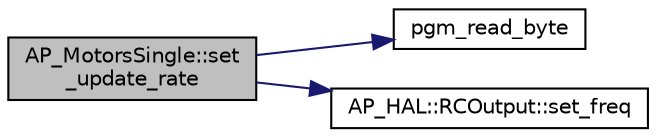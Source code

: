 digraph "AP_MotorsSingle::set_update_rate"
{
 // INTERACTIVE_SVG=YES
  edge [fontname="Helvetica",fontsize="10",labelfontname="Helvetica",labelfontsize="10"];
  node [fontname="Helvetica",fontsize="10",shape=record];
  rankdir="LR";
  Node1 [label="AP_MotorsSingle::set\l_update_rate",height=0.2,width=0.4,color="black", fillcolor="grey75", style="filled" fontcolor="black"];
  Node1 -> Node2 [color="midnightblue",fontsize="10",style="solid",fontname="Helvetica"];
  Node2 [label="pgm_read_byte",height=0.2,width=0.4,color="black", fillcolor="white", style="filled",URL="$AP__Progmem__Identity_8h.html#a1514e0408e036062b4af844baaf567da"];
  Node1 -> Node3 [color="midnightblue",fontsize="10",style="solid",fontname="Helvetica"];
  Node3 [label="AP_HAL::RCOutput::set_freq",height=0.2,width=0.4,color="black", fillcolor="white", style="filled",URL="$classAP__HAL_1_1RCOutput.html#ae7903398aa18e2472dd34081e626dcb7"];
}
